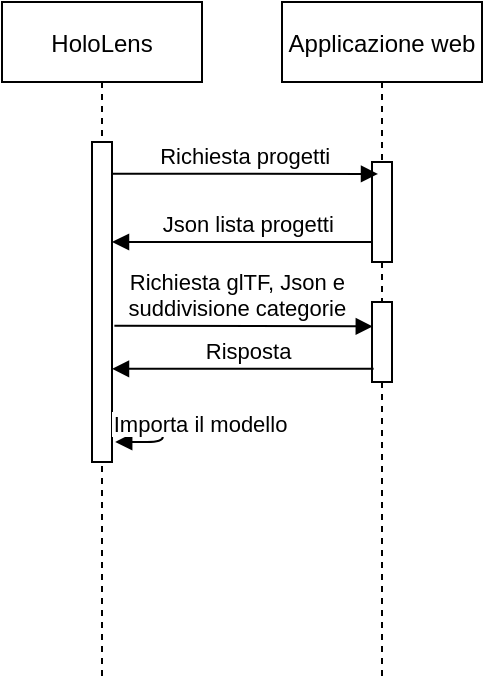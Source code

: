 <mxfile version="23.1.2" type="github">
  <diagram name="Pagina-1" id="W4vU6s3mDahLEJbVol5m">
    <mxGraphModel dx="1562" dy="810" grid="1" gridSize="10" guides="1" tooltips="1" connect="1" arrows="1" fold="1" page="1" pageScale="1" pageWidth="827" pageHeight="1169" math="0" shadow="0">
      <root>
        <mxCell id="0" />
        <mxCell id="1" parent="0" />
        <mxCell id="jWd-U-dPmhWQzp95K9Oy-1" value="HoloLens" style="shape=umlLifeline;perimeter=lifelinePerimeter;container=1;collapsible=0;recursiveResize=0;rounded=0;shadow=0;strokeWidth=1;" vertex="1" parent="1">
          <mxGeometry x="290" y="220" width="100" height="340" as="geometry" />
        </mxCell>
        <mxCell id="jWd-U-dPmhWQzp95K9Oy-2" value="" style="points=[];perimeter=orthogonalPerimeter;rounded=0;shadow=0;strokeWidth=1;" vertex="1" parent="jWd-U-dPmhWQzp95K9Oy-1">
          <mxGeometry x="45" y="70" width="10" height="160" as="geometry" />
        </mxCell>
        <mxCell id="jWd-U-dPmhWQzp95K9Oy-3" value="Json lista progetti" style="verticalAlign=bottom;endArrow=block;shadow=0;strokeWidth=1;exitX=0.014;exitY=0.855;exitDx=0;exitDy=0;exitPerimeter=0;" edge="1" parent="jWd-U-dPmhWQzp95K9Oy-1">
          <mxGeometry x="-0.046" relative="1" as="geometry">
            <mxPoint x="185.14" y="120" as="sourcePoint" />
            <mxPoint x="55" y="120" as="targetPoint" />
            <mxPoint as="offset" />
          </mxGeometry>
        </mxCell>
        <mxCell id="jWd-U-dPmhWQzp95K9Oy-4" value="Importa il modello" style="verticalAlign=bottom;endArrow=block;shadow=0;strokeWidth=1;exitX=0.96;exitY=0.036;exitDx=0;exitDy=0;exitPerimeter=0;entryX=1.12;entryY=0.107;entryDx=0;entryDy=0;entryPerimeter=0;" edge="1" parent="jWd-U-dPmhWQzp95K9Oy-1">
          <mxGeometry x="0.195" y="20" relative="1" as="geometry">
            <mxPoint x="55" y="210.04" as="sourcePoint" />
            <mxPoint x="56.6" y="219.98" as="targetPoint" />
            <Array as="points">
              <mxPoint x="80.4" y="210" />
              <mxPoint x="80.4" y="220" />
            </Array>
            <mxPoint x="19" y="-20" as="offset" />
          </mxGeometry>
        </mxCell>
        <mxCell id="jWd-U-dPmhWQzp95K9Oy-5" value="Applicazione web" style="shape=umlLifeline;perimeter=lifelinePerimeter;container=1;collapsible=0;recursiveResize=0;rounded=0;shadow=0;strokeWidth=1;" vertex="1" parent="1">
          <mxGeometry x="430" y="220" width="100" height="340" as="geometry" />
        </mxCell>
        <mxCell id="jWd-U-dPmhWQzp95K9Oy-6" value="" style="points=[];perimeter=orthogonalPerimeter;rounded=0;shadow=0;strokeWidth=1;" vertex="1" parent="jWd-U-dPmhWQzp95K9Oy-5">
          <mxGeometry x="45" y="150" width="10" height="40" as="geometry" />
        </mxCell>
        <mxCell id="jWd-U-dPmhWQzp95K9Oy-7" value="" style="points=[];perimeter=orthogonalPerimeter;rounded=0;shadow=0;strokeWidth=1;" vertex="1" parent="jWd-U-dPmhWQzp95K9Oy-5">
          <mxGeometry x="45" y="80" width="10" height="50" as="geometry" />
        </mxCell>
        <mxCell id="jWd-U-dPmhWQzp95K9Oy-8" value="Richiesta progetti" style="verticalAlign=bottom;endArrow=block;shadow=0;strokeWidth=1;exitX=1.21;exitY=0.361;exitDx=0;exitDy=0;exitPerimeter=0;entryX=0.5;entryY=0.322;entryDx=0;entryDy=0;entryPerimeter=0;" edge="1" parent="1">
          <mxGeometry relative="1" as="geometry">
            <mxPoint x="345.1" y="305.88" as="sourcePoint" />
            <mxPoint x="478" y="305.98" as="targetPoint" />
          </mxGeometry>
        </mxCell>
        <mxCell id="jWd-U-dPmhWQzp95K9Oy-9" value="Richiesta glTF, Json e &#xa;suddivisione categorie" style="verticalAlign=bottom;endArrow=block;shadow=0;strokeWidth=1;entryX=0.04;entryY=0.305;entryDx=0;entryDy=0;entryPerimeter=0;exitX=1.12;exitY=0.574;exitDx=0;exitDy=0;exitPerimeter=0;" edge="1" parent="1" source="jWd-U-dPmhWQzp95K9Oy-2" target="jWd-U-dPmhWQzp95K9Oy-6">
          <mxGeometry x="-0.046" relative="1" as="geometry">
            <mxPoint x="350" y="382" as="sourcePoint" />
            <mxPoint x="470" y="382" as="targetPoint" />
            <mxPoint as="offset" />
          </mxGeometry>
        </mxCell>
        <mxCell id="jWd-U-dPmhWQzp95K9Oy-10" value="Risposta" style="verticalAlign=bottom;endArrow=block;shadow=0;strokeWidth=1;exitX=0.08;exitY=0.835;exitDx=0;exitDy=0;exitPerimeter=0;" edge="1" parent="1" source="jWd-U-dPmhWQzp95K9Oy-6" target="jWd-U-dPmhWQzp95K9Oy-2">
          <mxGeometry x="-0.046" relative="1" as="geometry">
            <mxPoint x="350" y="430" as="sourcePoint" />
            <mxPoint x="475.33" y="430" as="targetPoint" />
            <mxPoint as="offset" />
          </mxGeometry>
        </mxCell>
      </root>
    </mxGraphModel>
  </diagram>
</mxfile>

